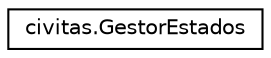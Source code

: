 digraph "Representación gráfica de la clase"
{
  edge [fontname="Helvetica",fontsize="10",labelfontname="Helvetica",labelfontsize="10"];
  node [fontname="Helvetica",fontsize="10",shape=record];
  rankdir="LR";
  Node0 [label="civitas.GestorEstados",height=0.2,width=0.4,color="black", fillcolor="white", style="filled",URL="$classcivitas_1_1GestorEstados.html"];
}
